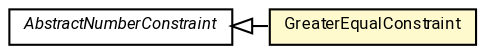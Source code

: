 #!/usr/local/bin/dot
#
# Class diagram 
# Generated by UMLGraph version R5_7_2-60-g0e99a6 (http://www.spinellis.gr/umlgraph/)
#

digraph G {
	graph [fontnames="svg"]
	edge [fontname="Roboto",fontsize=7,labelfontname="Roboto",labelfontsize=7,color="black"];
	node [fontname="Roboto",fontcolor="black",fontsize=8,shape=plaintext,margin=0,width=0,height=0];
	nodesep=0.15;
	ranksep=0.25;
	rankdir=LR;
	// de.lmu.ifi.dbs.elki.utilities.optionhandling.constraints.AbstractNumberConstraint
	c4794044 [label=<<table title="de.lmu.ifi.dbs.elki.utilities.optionhandling.constraints.AbstractNumberConstraint" border="0" cellborder="1" cellspacing="0" cellpadding="2" href="AbstractNumberConstraint.html" target="_parent">
		<tr><td><table border="0" cellspacing="0" cellpadding="1">
		<tr><td align="center" balign="center"> <font face="Roboto"><i>AbstractNumberConstraint</i></font> </td></tr>
		</table></td></tr>
		</table>>, URL="AbstractNumberConstraint.html"];
	// de.lmu.ifi.dbs.elki.utilities.optionhandling.constraints.GreaterEqualConstraint
	c4794052 [label=<<table title="de.lmu.ifi.dbs.elki.utilities.optionhandling.constraints.GreaterEqualConstraint" border="0" cellborder="1" cellspacing="0" cellpadding="2" bgcolor="lemonChiffon" href="GreaterEqualConstraint.html" target="_parent">
		<tr><td><table border="0" cellspacing="0" cellpadding="1">
		<tr><td align="center" balign="center"> <font face="Roboto">GreaterEqualConstraint</font> </td></tr>
		</table></td></tr>
		</table>>, URL="GreaterEqualConstraint.html"];
	// de.lmu.ifi.dbs.elki.utilities.optionhandling.constraints.GreaterEqualConstraint extends de.lmu.ifi.dbs.elki.utilities.optionhandling.constraints.AbstractNumberConstraint
	c4794044 -> c4794052 [arrowtail=empty,dir=back,weight=10];
}

